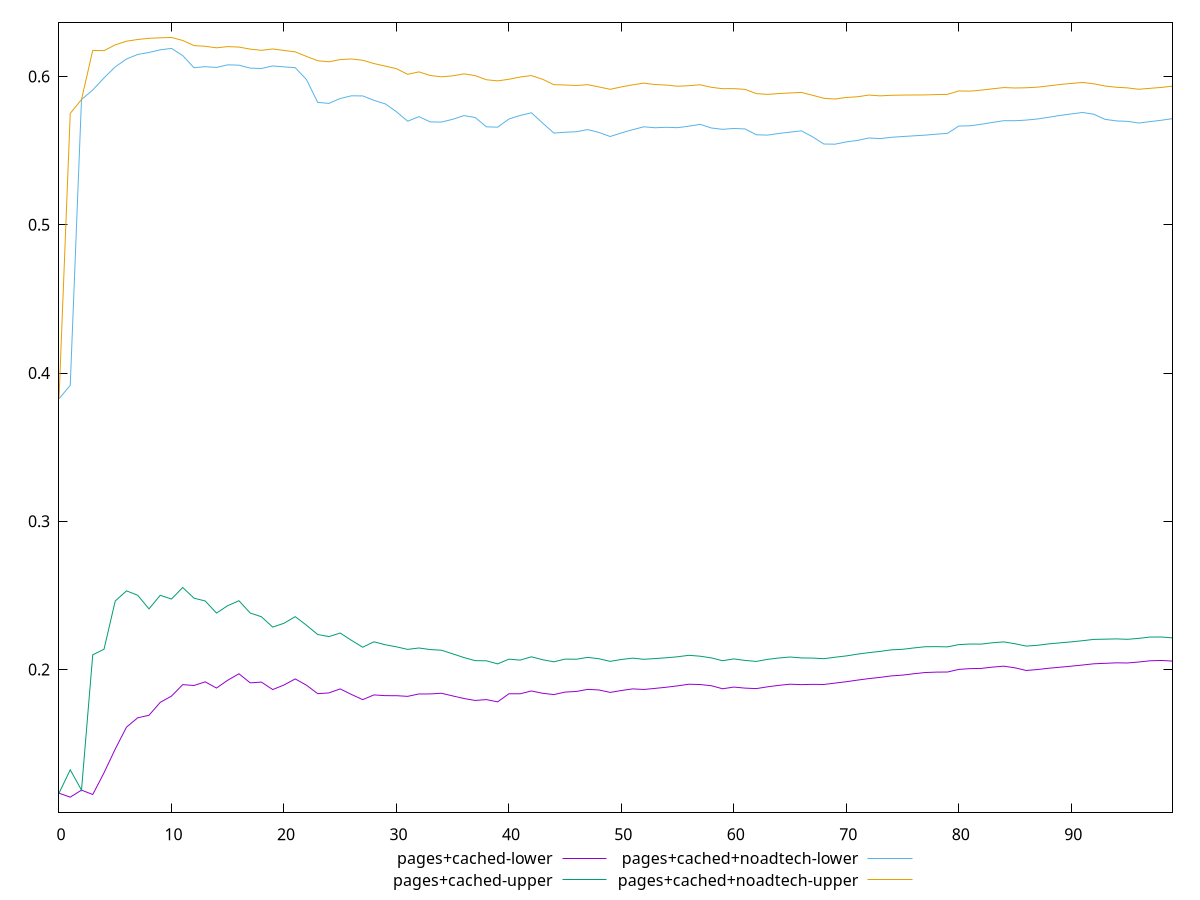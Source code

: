reset

$pagesCachedLower <<EOF
0 0.11662224443967016
1 0.11394282794613833
2 0.11868369075852538
3 0.11572604251066596
4 0.13032634687823563
5 0.14636775830213922
6 0.16115720044714432
7 0.16748544685033104
8 0.16917938221708625
9 0.1778773921985254
10 0.18209085450566895
11 0.1898219198461491
12 0.18926352955147666
13 0.19171632607639455
14 0.18752642860741583
15 0.1927983243298851
16 0.19715180437717733
17 0.19103557767495458
18 0.1915415266101103
19 0.1865081716252586
20 0.1895775053225814
21 0.19369065499648389
22 0.18946341480184356
23 0.1837496028752789
24 0.1842532112572184
25 0.18695153091482386
26 0.1832131422347231
27 0.17971467195378985
28 0.182904683098724
29 0.18240189797909717
30 0.1823806905686407
31 0.1819270155961805
32 0.18355129353786379
33 0.18356242336473708
34 0.18403060565779095
35 0.1822268270066811
36 0.18047712180852205
37 0.17916893393507016
38 0.17974452948004613
39 0.17822306836974072
40 0.1836826509484498
41 0.1836738348588385
42 0.18555564678010228
43 0.1840116543073763
44 0.1831287820451227
45 0.18481346165051332
46 0.18522985752751692
47 0.18662598625947893
48 0.186247337675479
49 0.18459760974896836
50 0.1858598593422026
51 0.18696023775294957
52 0.1865858381443701
53 0.18730197463822396
54 0.18808804293946998
55 0.18900886447399629
56 0.1901130125812876
57 0.1899022631324275
58 0.18910299622682164
59 0.1870479376942597
60 0.18819558119166713
61 0.1874841559996232
62 0.18716032043089123
63 0.18837215471203672
64 0.1893493346875513
65 0.19013180148554462
66 0.1898435995979018
67 0.19003520914166755
68 0.18993545041845084
69 0.1908770447324413
70 0.1918061053213309
71 0.19289424845780379
72 0.19389899601413702
73 0.1947338572150818
74 0.19572121045139
75 0.19625999420071333
76 0.19718090889883713
77 0.19799356295436443
78 0.19827555591728757
79 0.19834984643182926
80 0.20010967170987712
81 0.2006298303829386
82 0.20078371530129266
83 0.2016514599490729
84 0.20229571445718125
85 0.20116260718293275
86 0.1993908176747055
87 0.20003049985537283
88 0.20089364349381028
89 0.201588493983853
90 0.20229286178380956
91 0.20306197191835976
92 0.20389292747770518
93 0.20420899971130096
94 0.20454484113427612
95 0.20444305359687465
96 0.20509522524201065
97 0.2059132570359526
98 0.2061410176123938
99 0.20573057843694878
EOF

$pagesCachedUpper <<EOF
0 0.11662224443967016
1 0.13237716291962462
2 0.11868369075852538
3 0.20994331165803629
4 0.21367785266629813
5 0.24624709864593625
6 0.253081654433554
7 0.25009854484293553
8 0.2409326456274539
9 0.25008000587049806
10 0.24759342615350263
11 0.25534989652444445
12 0.24815600976562965
13 0.246265516405885
14 0.23810409156734472
15 0.24309867179673392
16 0.24642142942543277
17 0.2381249365813746
18 0.23559016736847366
19 0.22864391939500414
20 0.2312226813884092
21 0.2356833128521327
22 0.22993003067750653
23 0.22363330253909094
24 0.22223761410189882
25 0.22463653723392896
26 0.2197340794614637
27 0.21507818813488763
28 0.21872747533989093
29 0.21674176706713977
30 0.21534501492796954
31 0.21359856242475075
32 0.21456040701037074
33 0.21349298176402412
34 0.2130520500882348
35 0.21062001518041643
36 0.2081082803670654
37 0.20601747968060435
38 0.20592492126397724
39 0.2038211430417749
40 0.20701894314340255
41 0.2063780047720664
42 0.2086026685191803
43 0.20664101097179358
44 0.20521464527212488
45 0.2070727571719132
46 0.2069618810037676
47 0.20821210030304724
48 0.20730225665570526
49 0.2055288707249637
50 0.20677934417654323
51 0.20772670647043945
52 0.20691909414167278
53 0.20742173025846855
54 0.20794723753559166
55 0.2086295919060775
56 0.2096170905350488
57 0.20901222808073242
58 0.2078648232786609
59 0.20598258902481165
60 0.2071886534716364
61 0.20615831428260134
62 0.20549428571377196
63 0.2068824129911866
64 0.20780300453274517
65 0.20847266758722385
66 0.20784719009835967
67 0.2077450511716859
68 0.2073335287417507
69 0.20832583529679902
70 0.20920991429715918
71 0.2104046420688665
72 0.21142785431409594
73 0.2122453965967926
74 0.21330807361959467
75 0.21366979993636526
76 0.21458084262340568
77 0.21539526593053726
78 0.21545619216064554
79 0.21531364166205594
80 0.216820568392772
81 0.21722115854704635
82 0.21718445905026387
83 0.2180818807726888
84 0.21865764927128978
85 0.21742591239322298
86 0.21581417700211242
87 0.21638365172486937
88 0.21732190416411457
89 0.21801742490154638
90 0.21867664379146035
91 0.21946586288488237
92 0.220346406431334
93 0.22049940994001976
94 0.22068849983528593
95 0.2204105310250143
96 0.2210406582465577
97 0.2219272342578092
98 0.22198248572297805
99 0.22139600645819488
EOF

$pagesCachedNoadtechLower <<EOF
0 0.38263654049008755
1 0.3917265596886638
2 0.5844991786349032
3 0.5909369491213351
4 0.5990658582155003
5 0.6065340675335058
6 0.6118296723435284
7 0.6149032080101398
8 0.6162587568632751
9 0.6180155636583041
10 0.6189862101357931
11 0.6141475004131797
12 0.6059466881315998
13 0.6066539447681678
14 0.6061222965190993
15 0.607896158718202
16 0.6076664790545915
17 0.6056778517787116
18 0.6054371989776336
19 0.6071610018367911
20 0.606523476613673
21 0.6059776602435195
22 0.5979918550093641
23 0.5825980622077581
24 0.5818864624229187
25 0.585194751407326
26 0.5870031612960257
27 0.586932261584145
28 0.5839513597299908
29 0.5815783687446394
30 0.5762623122670052
31 0.5698792858341668
32 0.5729495508384185
33 0.5694327023090562
34 0.5692756954881337
35 0.5711586569203653
36 0.5736618827262308
37 0.5723884107647013
38 0.566098284303235
39 0.5658516587661936
40 0.5713397985769934
41 0.5737567979615578
42 0.5755585434445031
43 0.5686470276720721
44 0.5618425984605834
45 0.5624200864931754
46 0.5627624406213192
47 0.5642239826242048
48 0.5623316739536445
49 0.55954783490171
50 0.5619537849853606
51 0.5641515818742193
52 0.5661111070426911
53 0.5654535128700238
54 0.5657699467098231
55 0.5654932779470534
56 0.5665233703258693
57 0.5677722230473162
58 0.565301399202145
59 0.5644061669200662
60 0.5649676221178576
61 0.564658341071891
62 0.5607177378171093
63 0.5604967640990995
64 0.5616093229886338
65 0.5625073652643762
66 0.5633730489244607
67 0.5593388217554368
68 0.5544910697158602
69 0.5543800603234792
70 0.5559371572493759
71 0.556927596425611
72 0.5585739477956998
73 0.5581564968123837
74 0.5590258090673952
75 0.5595393204620696
76 0.5600004186731931
77 0.5604761969794778
78 0.5611064666540321
79 0.5616949479113413
80 0.5666123185742152
81 0.5667734855115578
82 0.567828448306422
83 0.569061710416117
84 0.5702233244002455
85 0.5701963491751051
86 0.570632419321106
87 0.5713717707899837
88 0.5725480553043331
89 0.5737496849707643
90 0.5747933860763486
91 0.5757568611109721
92 0.5745915879991603
93 0.5711336836300068
94 0.5700787245246172
95 0.5697782611508594
96 0.568662678430363
97 0.5695851948092224
98 0.5705007046114552
99 0.5716211915240386
EOF

$pagesCachedNoadtechUpper <<EOF
0 0.38263654049008755
1 0.5751771928279203
2 0.5844991786349032
3 0.6176127570617204
4 0.6174661769312916
5 0.6213596913638959
6 0.6238590786109774
7 0.6249835068636198
8 0.6257748957253724
9 0.6261250249009364
10 0.6263430964059916
11 0.6243416536759511
12 0.620873883402034
13 0.6204209272102972
14 0.6193676042966196
15 0.6201993987623701
16 0.6198756305290459
17 0.6185010880919284
18 0.6176917486171046
19 0.6186139262343063
20 0.6176161508241426
21 0.6166514261843804
22 0.6135795736914358
23 0.6106667039280954
24 0.6099608558480887
25 0.6114450333720084
26 0.611852917640381
27 0.6109890062150223
28 0.6087560187993979
29 0.6070751669559222
30 0.6052942762915736
31 0.6015101211196181
32 0.6031506525432019
33 0.6007387601079452
34 0.5997991165554526
35 0.6004770872870577
36 0.6018064287221812
37 0.600624688052017
38 0.5978413843936142
39 0.5970778165158382
40 0.5981509566443634
41 0.5996837518866739
42 0.6006426969341528
43 0.5981463259414024
44 0.5945165928489783
45 0.5942785499542274
46 0.5939712046264953
47 0.594528052336661
48 0.5930161300204811
49 0.591383807013605
50 0.5930040708379767
51 0.5944081451600012
52 0.5955712618591339
53 0.5945837561175005
54 0.5942574031520332
55 0.5934630471755369
56 0.5938392659941986
57 0.5944464327211404
58 0.5927423410425061
59 0.5918149328045605
60 0.5918373946035079
61 0.5913547836893595
62 0.5884902397845753
63 0.5879553466605102
64 0.5885332998045786
65 0.5889369892980034
66 0.5892901315467737
67 0.5873757875787632
68 0.585329566360855
69 0.5848483619947538
70 0.5858817211734753
71 0.5863650552154706
72 0.5875205755081786
73 0.5869751437252985
74 0.5873496874615214
75 0.5874900021707385
76 0.5875649235278062
77 0.5876067318858327
78 0.5878194359539609
79 0.5879822358285984
80 0.5903042372684618
81 0.5901593163766612
82 0.5908490817669521
83 0.5917374675439527
84 0.5925540081863414
85 0.5922872153506878
86 0.592423733520974
87 0.5928440830385417
88 0.5937166731941429
89 0.5946232031401096
90 0.5953566457006483
91 0.5960099981824588
92 0.5950927323733821
93 0.5936310022641346
94 0.5927830681385157
95 0.592345540063215
96 0.5914315378953026
97 0.5920463424453165
98 0.5926599376941815
99 0.5934986944349336
EOF

set key outside below
set xrange [0:99]
set yrange [0.10369482257694126:0.6365911017751886]
set trange [0.10369482257694126:0.6365911017751886]
set terminal svg size 640, 560 enhanced background rgb 'white'
set output "report_00013_2021-02-09T12-04-24.940Z/meta/scoreEstimate/comparison/sorted/1_vs_2.svg"

plot $pagesCachedLower title "pages+cached-lower" with line, \
     $pagesCachedUpper title "pages+cached-upper" with line, \
     $pagesCachedNoadtechLower title "pages+cached+noadtech-lower" with line, \
     $pagesCachedNoadtechUpper title "pages+cached+noadtech-upper" with line

reset

